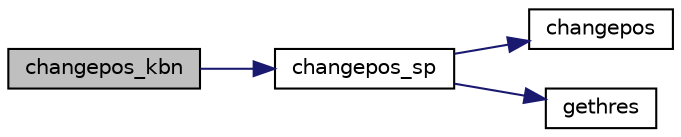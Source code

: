 digraph "changepos_kbn"
{
 // LATEX_PDF_SIZE
  edge [fontname="Helvetica",fontsize="10",labelfontname="Helvetica",labelfontsize="10"];
  node [fontname="Helvetica",fontsize="10",shape=record];
  rankdir="LR";
  Node1 [label="changepos_kbn",height=0.2,width=0.4,color="black", fillcolor="grey75", style="filled", fontcolor="black",tooltip="move o elemento en passado como argumento para a esquerda, consoante o seu speed e do valor de counte..."];
  Node1 -> Node2 [color="midnightblue",fontsize="10",style="solid",fontname="Helvetica"];
  Node2 [label="changepos_sp",height=0.2,width=0.4,color="black", fillcolor="white", style="filled",URL="$spaceship_8c.html#a8f9b2fe04b00a5450c7bf3d4fe06b1b3",tooltip="muda a posicao do elemento sp passado como argumento."];
  Node2 -> Node3 [color="midnightblue",fontsize="10",style="solid",fontname="Helvetica"];
  Node3 [label="changepos",height=0.2,width=0.4,color="black", fillcolor="white", style="filled",URL="$group__sprite.html#gac8dfdcf29f4a4526bd7996ff2a86eace",tooltip=" "];
  Node2 -> Node4 [color="midnightblue",fontsize="10",style="solid",fontname="Helvetica"];
  Node4 [label="gethres",height=0.2,width=0.4,color="black", fillcolor="white", style="filled",URL="$graphic_8c.html#a7e76810aa098a9a6d7e18deff615a009",tooltip="retorna a resolucao horizontal do ecra, relativa ao modo utilizado."];
}
